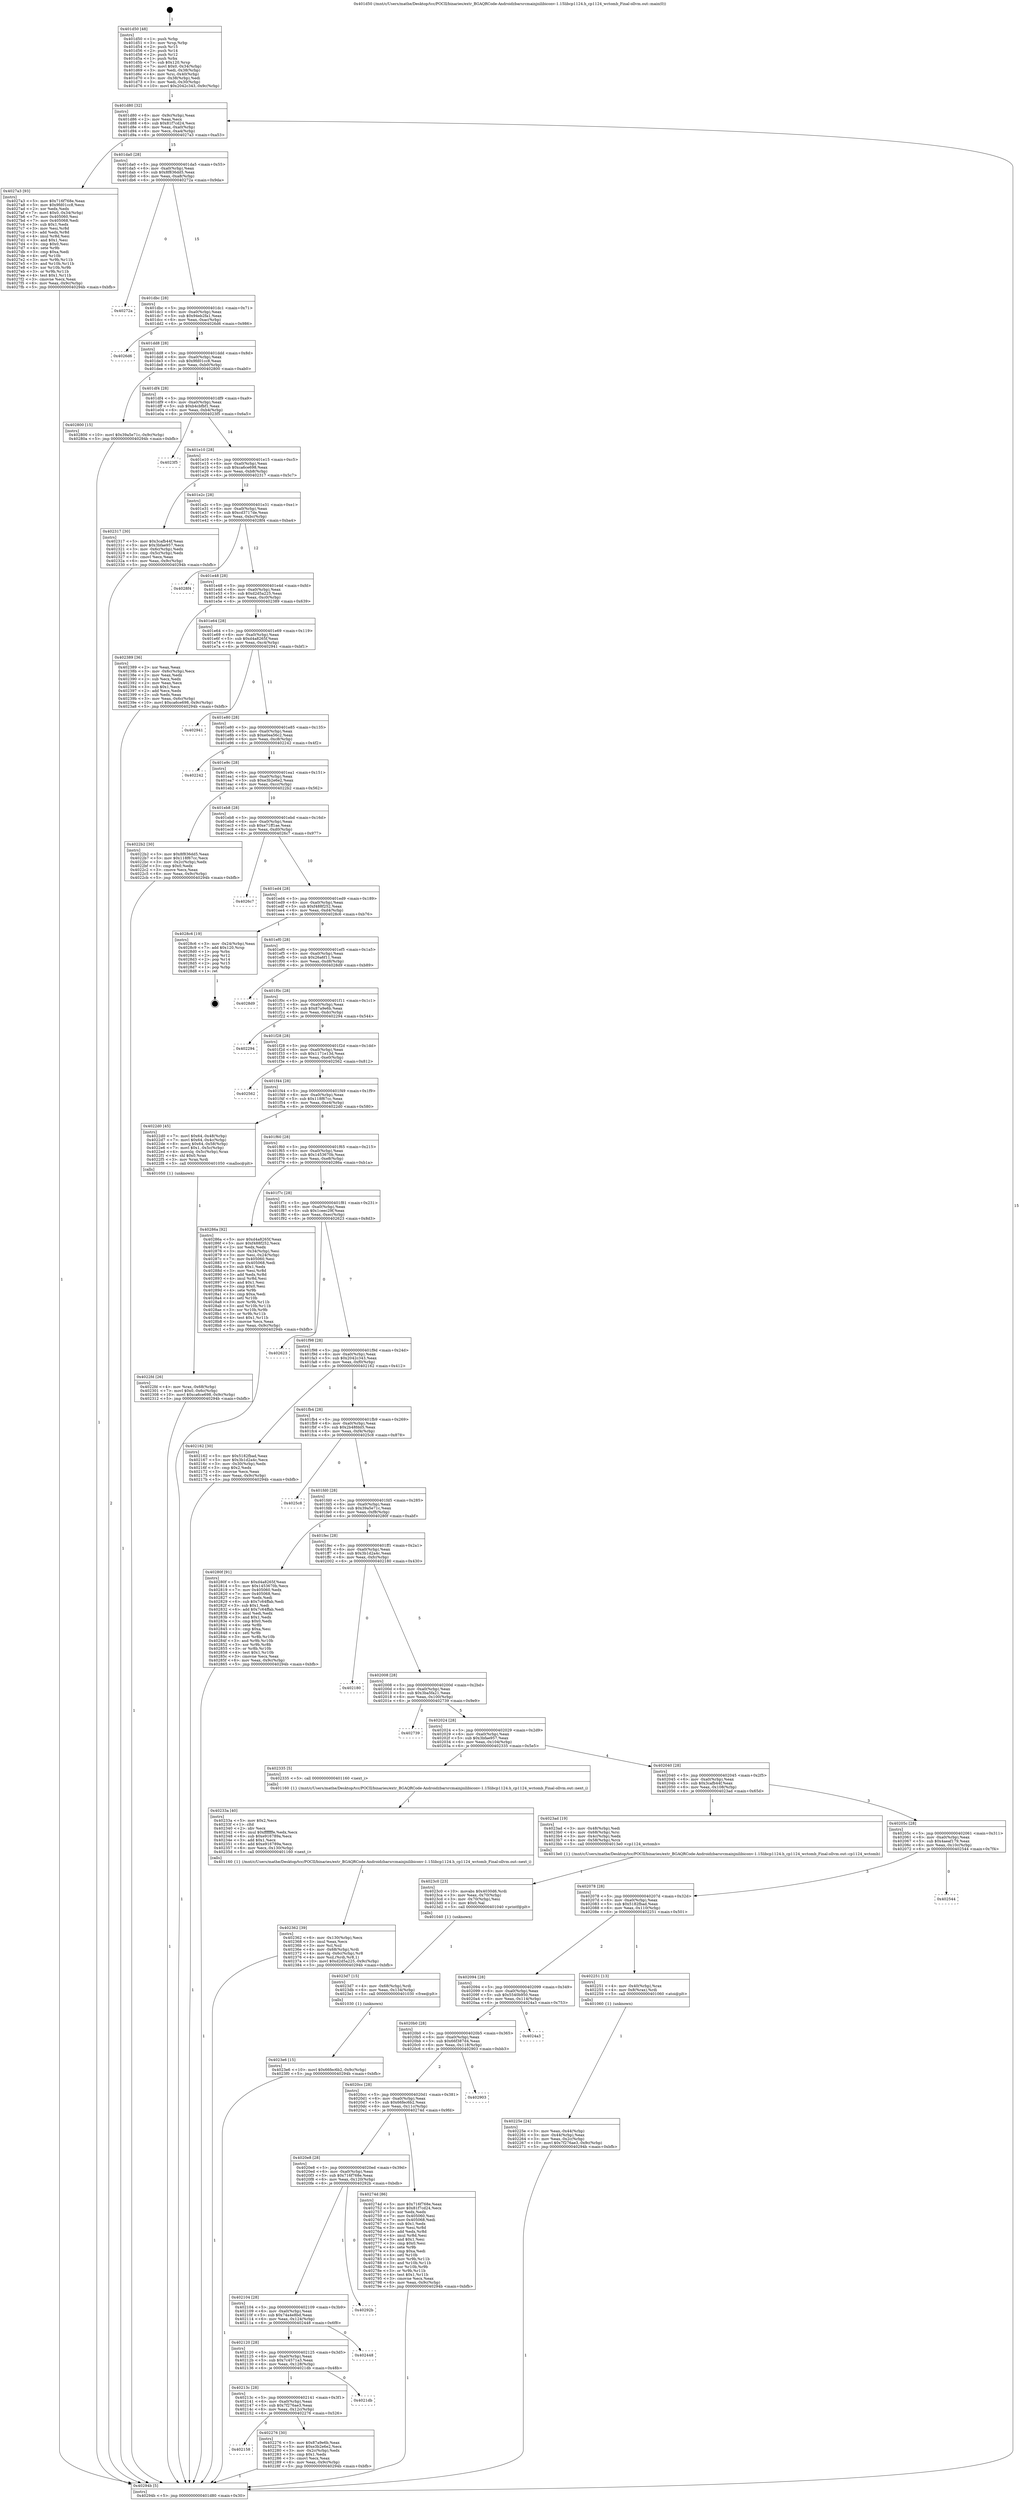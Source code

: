 digraph "0x401d50" {
  label = "0x401d50 (/mnt/c/Users/mathe/Desktop/tcc/POCII/binaries/extr_BGAQRCode-Androidzbarsrcmainjnilibiconv-1.15libcp1124.h_cp1124_wctomb_Final-ollvm.out::main(0))"
  labelloc = "t"
  node[shape=record]

  Entry [label="",width=0.3,height=0.3,shape=circle,fillcolor=black,style=filled]
  "0x401d80" [label="{
     0x401d80 [32]\l
     | [instrs]\l
     &nbsp;&nbsp;0x401d80 \<+6\>: mov -0x9c(%rbp),%eax\l
     &nbsp;&nbsp;0x401d86 \<+2\>: mov %eax,%ecx\l
     &nbsp;&nbsp;0x401d88 \<+6\>: sub $0x81f7cd24,%ecx\l
     &nbsp;&nbsp;0x401d8e \<+6\>: mov %eax,-0xa0(%rbp)\l
     &nbsp;&nbsp;0x401d94 \<+6\>: mov %ecx,-0xa4(%rbp)\l
     &nbsp;&nbsp;0x401d9a \<+6\>: je 00000000004027a3 \<main+0xa53\>\l
  }"]
  "0x4027a3" [label="{
     0x4027a3 [93]\l
     | [instrs]\l
     &nbsp;&nbsp;0x4027a3 \<+5\>: mov $0x716f768e,%eax\l
     &nbsp;&nbsp;0x4027a8 \<+5\>: mov $0x9fd01cc8,%ecx\l
     &nbsp;&nbsp;0x4027ad \<+2\>: xor %edx,%edx\l
     &nbsp;&nbsp;0x4027af \<+7\>: movl $0x0,-0x34(%rbp)\l
     &nbsp;&nbsp;0x4027b6 \<+7\>: mov 0x405060,%esi\l
     &nbsp;&nbsp;0x4027bd \<+7\>: mov 0x405068,%edi\l
     &nbsp;&nbsp;0x4027c4 \<+3\>: sub $0x1,%edx\l
     &nbsp;&nbsp;0x4027c7 \<+3\>: mov %esi,%r8d\l
     &nbsp;&nbsp;0x4027ca \<+3\>: add %edx,%r8d\l
     &nbsp;&nbsp;0x4027cd \<+4\>: imul %r8d,%esi\l
     &nbsp;&nbsp;0x4027d1 \<+3\>: and $0x1,%esi\l
     &nbsp;&nbsp;0x4027d4 \<+3\>: cmp $0x0,%esi\l
     &nbsp;&nbsp;0x4027d7 \<+4\>: sete %r9b\l
     &nbsp;&nbsp;0x4027db \<+3\>: cmp $0xa,%edi\l
     &nbsp;&nbsp;0x4027de \<+4\>: setl %r10b\l
     &nbsp;&nbsp;0x4027e2 \<+3\>: mov %r9b,%r11b\l
     &nbsp;&nbsp;0x4027e5 \<+3\>: and %r10b,%r11b\l
     &nbsp;&nbsp;0x4027e8 \<+3\>: xor %r10b,%r9b\l
     &nbsp;&nbsp;0x4027eb \<+3\>: or %r9b,%r11b\l
     &nbsp;&nbsp;0x4027ee \<+4\>: test $0x1,%r11b\l
     &nbsp;&nbsp;0x4027f2 \<+3\>: cmovne %ecx,%eax\l
     &nbsp;&nbsp;0x4027f5 \<+6\>: mov %eax,-0x9c(%rbp)\l
     &nbsp;&nbsp;0x4027fb \<+5\>: jmp 000000000040294b \<main+0xbfb\>\l
  }"]
  "0x401da0" [label="{
     0x401da0 [28]\l
     | [instrs]\l
     &nbsp;&nbsp;0x401da0 \<+5\>: jmp 0000000000401da5 \<main+0x55\>\l
     &nbsp;&nbsp;0x401da5 \<+6\>: mov -0xa0(%rbp),%eax\l
     &nbsp;&nbsp;0x401dab \<+5\>: sub $0x8f836dd5,%eax\l
     &nbsp;&nbsp;0x401db0 \<+6\>: mov %eax,-0xa8(%rbp)\l
     &nbsp;&nbsp;0x401db6 \<+6\>: je 000000000040272a \<main+0x9da\>\l
  }"]
  Exit [label="",width=0.3,height=0.3,shape=circle,fillcolor=black,style=filled,peripheries=2]
  "0x40272a" [label="{
     0x40272a\l
  }", style=dashed]
  "0x401dbc" [label="{
     0x401dbc [28]\l
     | [instrs]\l
     &nbsp;&nbsp;0x401dbc \<+5\>: jmp 0000000000401dc1 \<main+0x71\>\l
     &nbsp;&nbsp;0x401dc1 \<+6\>: mov -0xa0(%rbp),%eax\l
     &nbsp;&nbsp;0x401dc7 \<+5\>: sub $0x94eb2fa1,%eax\l
     &nbsp;&nbsp;0x401dcc \<+6\>: mov %eax,-0xac(%rbp)\l
     &nbsp;&nbsp;0x401dd2 \<+6\>: je 00000000004026d6 \<main+0x986\>\l
  }"]
  "0x4023e6" [label="{
     0x4023e6 [15]\l
     | [instrs]\l
     &nbsp;&nbsp;0x4023e6 \<+10\>: movl $0x66fec6b2,-0x9c(%rbp)\l
     &nbsp;&nbsp;0x4023f0 \<+5\>: jmp 000000000040294b \<main+0xbfb\>\l
  }"]
  "0x4026d6" [label="{
     0x4026d6\l
  }", style=dashed]
  "0x401dd8" [label="{
     0x401dd8 [28]\l
     | [instrs]\l
     &nbsp;&nbsp;0x401dd8 \<+5\>: jmp 0000000000401ddd \<main+0x8d\>\l
     &nbsp;&nbsp;0x401ddd \<+6\>: mov -0xa0(%rbp),%eax\l
     &nbsp;&nbsp;0x401de3 \<+5\>: sub $0x9fd01cc8,%eax\l
     &nbsp;&nbsp;0x401de8 \<+6\>: mov %eax,-0xb0(%rbp)\l
     &nbsp;&nbsp;0x401dee \<+6\>: je 0000000000402800 \<main+0xab0\>\l
  }"]
  "0x4023d7" [label="{
     0x4023d7 [15]\l
     | [instrs]\l
     &nbsp;&nbsp;0x4023d7 \<+4\>: mov -0x68(%rbp),%rdi\l
     &nbsp;&nbsp;0x4023db \<+6\>: mov %eax,-0x134(%rbp)\l
     &nbsp;&nbsp;0x4023e1 \<+5\>: call 0000000000401030 \<free@plt\>\l
     | [calls]\l
     &nbsp;&nbsp;0x401030 \{1\} (unknown)\l
  }"]
  "0x402800" [label="{
     0x402800 [15]\l
     | [instrs]\l
     &nbsp;&nbsp;0x402800 \<+10\>: movl $0x39a5e71c,-0x9c(%rbp)\l
     &nbsp;&nbsp;0x40280a \<+5\>: jmp 000000000040294b \<main+0xbfb\>\l
  }"]
  "0x401df4" [label="{
     0x401df4 [28]\l
     | [instrs]\l
     &nbsp;&nbsp;0x401df4 \<+5\>: jmp 0000000000401df9 \<main+0xa9\>\l
     &nbsp;&nbsp;0x401df9 \<+6\>: mov -0xa0(%rbp),%eax\l
     &nbsp;&nbsp;0x401dff \<+5\>: sub $0xb4cbfbf1,%eax\l
     &nbsp;&nbsp;0x401e04 \<+6\>: mov %eax,-0xb4(%rbp)\l
     &nbsp;&nbsp;0x401e0a \<+6\>: je 00000000004023f5 \<main+0x6a5\>\l
  }"]
  "0x4023c0" [label="{
     0x4023c0 [23]\l
     | [instrs]\l
     &nbsp;&nbsp;0x4023c0 \<+10\>: movabs $0x4030d6,%rdi\l
     &nbsp;&nbsp;0x4023ca \<+3\>: mov %eax,-0x70(%rbp)\l
     &nbsp;&nbsp;0x4023cd \<+3\>: mov -0x70(%rbp),%esi\l
     &nbsp;&nbsp;0x4023d0 \<+2\>: mov $0x0,%al\l
     &nbsp;&nbsp;0x4023d2 \<+5\>: call 0000000000401040 \<printf@plt\>\l
     | [calls]\l
     &nbsp;&nbsp;0x401040 \{1\} (unknown)\l
  }"]
  "0x4023f5" [label="{
     0x4023f5\l
  }", style=dashed]
  "0x401e10" [label="{
     0x401e10 [28]\l
     | [instrs]\l
     &nbsp;&nbsp;0x401e10 \<+5\>: jmp 0000000000401e15 \<main+0xc5\>\l
     &nbsp;&nbsp;0x401e15 \<+6\>: mov -0xa0(%rbp),%eax\l
     &nbsp;&nbsp;0x401e1b \<+5\>: sub $0xca6ce698,%eax\l
     &nbsp;&nbsp;0x401e20 \<+6\>: mov %eax,-0xb8(%rbp)\l
     &nbsp;&nbsp;0x401e26 \<+6\>: je 0000000000402317 \<main+0x5c7\>\l
  }"]
  "0x402362" [label="{
     0x402362 [39]\l
     | [instrs]\l
     &nbsp;&nbsp;0x402362 \<+6\>: mov -0x130(%rbp),%ecx\l
     &nbsp;&nbsp;0x402368 \<+3\>: imul %eax,%ecx\l
     &nbsp;&nbsp;0x40236b \<+3\>: mov %cl,%sil\l
     &nbsp;&nbsp;0x40236e \<+4\>: mov -0x68(%rbp),%rdi\l
     &nbsp;&nbsp;0x402372 \<+4\>: movslq -0x6c(%rbp),%r8\l
     &nbsp;&nbsp;0x402376 \<+4\>: mov %sil,(%rdi,%r8,1)\l
     &nbsp;&nbsp;0x40237a \<+10\>: movl $0xd2d5a225,-0x9c(%rbp)\l
     &nbsp;&nbsp;0x402384 \<+5\>: jmp 000000000040294b \<main+0xbfb\>\l
  }"]
  "0x402317" [label="{
     0x402317 [30]\l
     | [instrs]\l
     &nbsp;&nbsp;0x402317 \<+5\>: mov $0x3cafb44f,%eax\l
     &nbsp;&nbsp;0x40231c \<+5\>: mov $0x3bfae957,%ecx\l
     &nbsp;&nbsp;0x402321 \<+3\>: mov -0x6c(%rbp),%edx\l
     &nbsp;&nbsp;0x402324 \<+3\>: cmp -0x5c(%rbp),%edx\l
     &nbsp;&nbsp;0x402327 \<+3\>: cmovl %ecx,%eax\l
     &nbsp;&nbsp;0x40232a \<+6\>: mov %eax,-0x9c(%rbp)\l
     &nbsp;&nbsp;0x402330 \<+5\>: jmp 000000000040294b \<main+0xbfb\>\l
  }"]
  "0x401e2c" [label="{
     0x401e2c [28]\l
     | [instrs]\l
     &nbsp;&nbsp;0x401e2c \<+5\>: jmp 0000000000401e31 \<main+0xe1\>\l
     &nbsp;&nbsp;0x401e31 \<+6\>: mov -0xa0(%rbp),%eax\l
     &nbsp;&nbsp;0x401e37 \<+5\>: sub $0xcd3717de,%eax\l
     &nbsp;&nbsp;0x401e3c \<+6\>: mov %eax,-0xbc(%rbp)\l
     &nbsp;&nbsp;0x401e42 \<+6\>: je 00000000004028f4 \<main+0xba4\>\l
  }"]
  "0x40233a" [label="{
     0x40233a [40]\l
     | [instrs]\l
     &nbsp;&nbsp;0x40233a \<+5\>: mov $0x2,%ecx\l
     &nbsp;&nbsp;0x40233f \<+1\>: cltd\l
     &nbsp;&nbsp;0x402340 \<+2\>: idiv %ecx\l
     &nbsp;&nbsp;0x402342 \<+6\>: imul $0xfffffffe,%edx,%ecx\l
     &nbsp;&nbsp;0x402348 \<+6\>: sub $0xe916789a,%ecx\l
     &nbsp;&nbsp;0x40234e \<+3\>: add $0x1,%ecx\l
     &nbsp;&nbsp;0x402351 \<+6\>: add $0xe916789a,%ecx\l
     &nbsp;&nbsp;0x402357 \<+6\>: mov %ecx,-0x130(%rbp)\l
     &nbsp;&nbsp;0x40235d \<+5\>: call 0000000000401160 \<next_i\>\l
     | [calls]\l
     &nbsp;&nbsp;0x401160 \{1\} (/mnt/c/Users/mathe/Desktop/tcc/POCII/binaries/extr_BGAQRCode-Androidzbarsrcmainjnilibiconv-1.15libcp1124.h_cp1124_wctomb_Final-ollvm.out::next_i)\l
  }"]
  "0x4028f4" [label="{
     0x4028f4\l
  }", style=dashed]
  "0x401e48" [label="{
     0x401e48 [28]\l
     | [instrs]\l
     &nbsp;&nbsp;0x401e48 \<+5\>: jmp 0000000000401e4d \<main+0xfd\>\l
     &nbsp;&nbsp;0x401e4d \<+6\>: mov -0xa0(%rbp),%eax\l
     &nbsp;&nbsp;0x401e53 \<+5\>: sub $0xd2d5a225,%eax\l
     &nbsp;&nbsp;0x401e58 \<+6\>: mov %eax,-0xc0(%rbp)\l
     &nbsp;&nbsp;0x401e5e \<+6\>: je 0000000000402389 \<main+0x639\>\l
  }"]
  "0x4022fd" [label="{
     0x4022fd [26]\l
     | [instrs]\l
     &nbsp;&nbsp;0x4022fd \<+4\>: mov %rax,-0x68(%rbp)\l
     &nbsp;&nbsp;0x402301 \<+7\>: movl $0x0,-0x6c(%rbp)\l
     &nbsp;&nbsp;0x402308 \<+10\>: movl $0xca6ce698,-0x9c(%rbp)\l
     &nbsp;&nbsp;0x402312 \<+5\>: jmp 000000000040294b \<main+0xbfb\>\l
  }"]
  "0x402389" [label="{
     0x402389 [36]\l
     | [instrs]\l
     &nbsp;&nbsp;0x402389 \<+2\>: xor %eax,%eax\l
     &nbsp;&nbsp;0x40238b \<+3\>: mov -0x6c(%rbp),%ecx\l
     &nbsp;&nbsp;0x40238e \<+2\>: mov %eax,%edx\l
     &nbsp;&nbsp;0x402390 \<+2\>: sub %ecx,%edx\l
     &nbsp;&nbsp;0x402392 \<+2\>: mov %eax,%ecx\l
     &nbsp;&nbsp;0x402394 \<+3\>: sub $0x1,%ecx\l
     &nbsp;&nbsp;0x402397 \<+2\>: add %ecx,%edx\l
     &nbsp;&nbsp;0x402399 \<+2\>: sub %edx,%eax\l
     &nbsp;&nbsp;0x40239b \<+3\>: mov %eax,-0x6c(%rbp)\l
     &nbsp;&nbsp;0x40239e \<+10\>: movl $0xca6ce698,-0x9c(%rbp)\l
     &nbsp;&nbsp;0x4023a8 \<+5\>: jmp 000000000040294b \<main+0xbfb\>\l
  }"]
  "0x401e64" [label="{
     0x401e64 [28]\l
     | [instrs]\l
     &nbsp;&nbsp;0x401e64 \<+5\>: jmp 0000000000401e69 \<main+0x119\>\l
     &nbsp;&nbsp;0x401e69 \<+6\>: mov -0xa0(%rbp),%eax\l
     &nbsp;&nbsp;0x401e6f \<+5\>: sub $0xd4a8265f,%eax\l
     &nbsp;&nbsp;0x401e74 \<+6\>: mov %eax,-0xc4(%rbp)\l
     &nbsp;&nbsp;0x401e7a \<+6\>: je 0000000000402941 \<main+0xbf1\>\l
  }"]
  "0x402158" [label="{
     0x402158\l
  }", style=dashed]
  "0x402941" [label="{
     0x402941\l
  }", style=dashed]
  "0x401e80" [label="{
     0x401e80 [28]\l
     | [instrs]\l
     &nbsp;&nbsp;0x401e80 \<+5\>: jmp 0000000000401e85 \<main+0x135\>\l
     &nbsp;&nbsp;0x401e85 \<+6\>: mov -0xa0(%rbp),%eax\l
     &nbsp;&nbsp;0x401e8b \<+5\>: sub $0xe0ea56c2,%eax\l
     &nbsp;&nbsp;0x401e90 \<+6\>: mov %eax,-0xc8(%rbp)\l
     &nbsp;&nbsp;0x401e96 \<+6\>: je 0000000000402242 \<main+0x4f2\>\l
  }"]
  "0x402276" [label="{
     0x402276 [30]\l
     | [instrs]\l
     &nbsp;&nbsp;0x402276 \<+5\>: mov $0x87a9e6b,%eax\l
     &nbsp;&nbsp;0x40227b \<+5\>: mov $0xe3b2e6e2,%ecx\l
     &nbsp;&nbsp;0x402280 \<+3\>: mov -0x2c(%rbp),%edx\l
     &nbsp;&nbsp;0x402283 \<+3\>: cmp $0x1,%edx\l
     &nbsp;&nbsp;0x402286 \<+3\>: cmovl %ecx,%eax\l
     &nbsp;&nbsp;0x402289 \<+6\>: mov %eax,-0x9c(%rbp)\l
     &nbsp;&nbsp;0x40228f \<+5\>: jmp 000000000040294b \<main+0xbfb\>\l
  }"]
  "0x402242" [label="{
     0x402242\l
  }", style=dashed]
  "0x401e9c" [label="{
     0x401e9c [28]\l
     | [instrs]\l
     &nbsp;&nbsp;0x401e9c \<+5\>: jmp 0000000000401ea1 \<main+0x151\>\l
     &nbsp;&nbsp;0x401ea1 \<+6\>: mov -0xa0(%rbp),%eax\l
     &nbsp;&nbsp;0x401ea7 \<+5\>: sub $0xe3b2e6e2,%eax\l
     &nbsp;&nbsp;0x401eac \<+6\>: mov %eax,-0xcc(%rbp)\l
     &nbsp;&nbsp;0x401eb2 \<+6\>: je 00000000004022b2 \<main+0x562\>\l
  }"]
  "0x40213c" [label="{
     0x40213c [28]\l
     | [instrs]\l
     &nbsp;&nbsp;0x40213c \<+5\>: jmp 0000000000402141 \<main+0x3f1\>\l
     &nbsp;&nbsp;0x402141 \<+6\>: mov -0xa0(%rbp),%eax\l
     &nbsp;&nbsp;0x402147 \<+5\>: sub $0x7f276ae3,%eax\l
     &nbsp;&nbsp;0x40214c \<+6\>: mov %eax,-0x12c(%rbp)\l
     &nbsp;&nbsp;0x402152 \<+6\>: je 0000000000402276 \<main+0x526\>\l
  }"]
  "0x4022b2" [label="{
     0x4022b2 [30]\l
     | [instrs]\l
     &nbsp;&nbsp;0x4022b2 \<+5\>: mov $0x8f836dd5,%eax\l
     &nbsp;&nbsp;0x4022b7 \<+5\>: mov $0x118f67cc,%ecx\l
     &nbsp;&nbsp;0x4022bc \<+3\>: mov -0x2c(%rbp),%edx\l
     &nbsp;&nbsp;0x4022bf \<+3\>: cmp $0x0,%edx\l
     &nbsp;&nbsp;0x4022c2 \<+3\>: cmove %ecx,%eax\l
     &nbsp;&nbsp;0x4022c5 \<+6\>: mov %eax,-0x9c(%rbp)\l
     &nbsp;&nbsp;0x4022cb \<+5\>: jmp 000000000040294b \<main+0xbfb\>\l
  }"]
  "0x401eb8" [label="{
     0x401eb8 [28]\l
     | [instrs]\l
     &nbsp;&nbsp;0x401eb8 \<+5\>: jmp 0000000000401ebd \<main+0x16d\>\l
     &nbsp;&nbsp;0x401ebd \<+6\>: mov -0xa0(%rbp),%eax\l
     &nbsp;&nbsp;0x401ec3 \<+5\>: sub $0xe71ff1ae,%eax\l
     &nbsp;&nbsp;0x401ec8 \<+6\>: mov %eax,-0xd0(%rbp)\l
     &nbsp;&nbsp;0x401ece \<+6\>: je 00000000004026c7 \<main+0x977\>\l
  }"]
  "0x4021db" [label="{
     0x4021db\l
  }", style=dashed]
  "0x4026c7" [label="{
     0x4026c7\l
  }", style=dashed]
  "0x401ed4" [label="{
     0x401ed4 [28]\l
     | [instrs]\l
     &nbsp;&nbsp;0x401ed4 \<+5\>: jmp 0000000000401ed9 \<main+0x189\>\l
     &nbsp;&nbsp;0x401ed9 \<+6\>: mov -0xa0(%rbp),%eax\l
     &nbsp;&nbsp;0x401edf \<+5\>: sub $0xf488f252,%eax\l
     &nbsp;&nbsp;0x401ee4 \<+6\>: mov %eax,-0xd4(%rbp)\l
     &nbsp;&nbsp;0x401eea \<+6\>: je 00000000004028c6 \<main+0xb76\>\l
  }"]
  "0x402120" [label="{
     0x402120 [28]\l
     | [instrs]\l
     &nbsp;&nbsp;0x402120 \<+5\>: jmp 0000000000402125 \<main+0x3d5\>\l
     &nbsp;&nbsp;0x402125 \<+6\>: mov -0xa0(%rbp),%eax\l
     &nbsp;&nbsp;0x40212b \<+5\>: sub $0x7c4571a3,%eax\l
     &nbsp;&nbsp;0x402130 \<+6\>: mov %eax,-0x128(%rbp)\l
     &nbsp;&nbsp;0x402136 \<+6\>: je 00000000004021db \<main+0x48b\>\l
  }"]
  "0x4028c6" [label="{
     0x4028c6 [19]\l
     | [instrs]\l
     &nbsp;&nbsp;0x4028c6 \<+3\>: mov -0x24(%rbp),%eax\l
     &nbsp;&nbsp;0x4028c9 \<+7\>: add $0x120,%rsp\l
     &nbsp;&nbsp;0x4028d0 \<+1\>: pop %rbx\l
     &nbsp;&nbsp;0x4028d1 \<+2\>: pop %r12\l
     &nbsp;&nbsp;0x4028d3 \<+2\>: pop %r14\l
     &nbsp;&nbsp;0x4028d5 \<+2\>: pop %r15\l
     &nbsp;&nbsp;0x4028d7 \<+1\>: pop %rbp\l
     &nbsp;&nbsp;0x4028d8 \<+1\>: ret\l
  }"]
  "0x401ef0" [label="{
     0x401ef0 [28]\l
     | [instrs]\l
     &nbsp;&nbsp;0x401ef0 \<+5\>: jmp 0000000000401ef5 \<main+0x1a5\>\l
     &nbsp;&nbsp;0x401ef5 \<+6\>: mov -0xa0(%rbp),%eax\l
     &nbsp;&nbsp;0x401efb \<+5\>: sub $0x26a6f11,%eax\l
     &nbsp;&nbsp;0x401f00 \<+6\>: mov %eax,-0xd8(%rbp)\l
     &nbsp;&nbsp;0x401f06 \<+6\>: je 00000000004028d9 \<main+0xb89\>\l
  }"]
  "0x402448" [label="{
     0x402448\l
  }", style=dashed]
  "0x4028d9" [label="{
     0x4028d9\l
  }", style=dashed]
  "0x401f0c" [label="{
     0x401f0c [28]\l
     | [instrs]\l
     &nbsp;&nbsp;0x401f0c \<+5\>: jmp 0000000000401f11 \<main+0x1c1\>\l
     &nbsp;&nbsp;0x401f11 \<+6\>: mov -0xa0(%rbp),%eax\l
     &nbsp;&nbsp;0x401f17 \<+5\>: sub $0x87a9e6b,%eax\l
     &nbsp;&nbsp;0x401f1c \<+6\>: mov %eax,-0xdc(%rbp)\l
     &nbsp;&nbsp;0x401f22 \<+6\>: je 0000000000402294 \<main+0x544\>\l
  }"]
  "0x402104" [label="{
     0x402104 [28]\l
     | [instrs]\l
     &nbsp;&nbsp;0x402104 \<+5\>: jmp 0000000000402109 \<main+0x3b9\>\l
     &nbsp;&nbsp;0x402109 \<+6\>: mov -0xa0(%rbp),%eax\l
     &nbsp;&nbsp;0x40210f \<+5\>: sub $0x74a4e8bd,%eax\l
     &nbsp;&nbsp;0x402114 \<+6\>: mov %eax,-0x124(%rbp)\l
     &nbsp;&nbsp;0x40211a \<+6\>: je 0000000000402448 \<main+0x6f8\>\l
  }"]
  "0x402294" [label="{
     0x402294\l
  }", style=dashed]
  "0x401f28" [label="{
     0x401f28 [28]\l
     | [instrs]\l
     &nbsp;&nbsp;0x401f28 \<+5\>: jmp 0000000000401f2d \<main+0x1dd\>\l
     &nbsp;&nbsp;0x401f2d \<+6\>: mov -0xa0(%rbp),%eax\l
     &nbsp;&nbsp;0x401f33 \<+5\>: sub $0x1171e13d,%eax\l
     &nbsp;&nbsp;0x401f38 \<+6\>: mov %eax,-0xe0(%rbp)\l
     &nbsp;&nbsp;0x401f3e \<+6\>: je 0000000000402562 \<main+0x812\>\l
  }"]
  "0x40292b" [label="{
     0x40292b\l
  }", style=dashed]
  "0x402562" [label="{
     0x402562\l
  }", style=dashed]
  "0x401f44" [label="{
     0x401f44 [28]\l
     | [instrs]\l
     &nbsp;&nbsp;0x401f44 \<+5\>: jmp 0000000000401f49 \<main+0x1f9\>\l
     &nbsp;&nbsp;0x401f49 \<+6\>: mov -0xa0(%rbp),%eax\l
     &nbsp;&nbsp;0x401f4f \<+5\>: sub $0x118f67cc,%eax\l
     &nbsp;&nbsp;0x401f54 \<+6\>: mov %eax,-0xe4(%rbp)\l
     &nbsp;&nbsp;0x401f5a \<+6\>: je 00000000004022d0 \<main+0x580\>\l
  }"]
  "0x4020e8" [label="{
     0x4020e8 [28]\l
     | [instrs]\l
     &nbsp;&nbsp;0x4020e8 \<+5\>: jmp 00000000004020ed \<main+0x39d\>\l
     &nbsp;&nbsp;0x4020ed \<+6\>: mov -0xa0(%rbp),%eax\l
     &nbsp;&nbsp;0x4020f3 \<+5\>: sub $0x716f768e,%eax\l
     &nbsp;&nbsp;0x4020f8 \<+6\>: mov %eax,-0x120(%rbp)\l
     &nbsp;&nbsp;0x4020fe \<+6\>: je 000000000040292b \<main+0xbdb\>\l
  }"]
  "0x4022d0" [label="{
     0x4022d0 [45]\l
     | [instrs]\l
     &nbsp;&nbsp;0x4022d0 \<+7\>: movl $0x64,-0x48(%rbp)\l
     &nbsp;&nbsp;0x4022d7 \<+7\>: movl $0x64,-0x4c(%rbp)\l
     &nbsp;&nbsp;0x4022de \<+8\>: movq $0x64,-0x58(%rbp)\l
     &nbsp;&nbsp;0x4022e6 \<+7\>: movl $0x1,-0x5c(%rbp)\l
     &nbsp;&nbsp;0x4022ed \<+4\>: movslq -0x5c(%rbp),%rax\l
     &nbsp;&nbsp;0x4022f1 \<+4\>: shl $0x0,%rax\l
     &nbsp;&nbsp;0x4022f5 \<+3\>: mov %rax,%rdi\l
     &nbsp;&nbsp;0x4022f8 \<+5\>: call 0000000000401050 \<malloc@plt\>\l
     | [calls]\l
     &nbsp;&nbsp;0x401050 \{1\} (unknown)\l
  }"]
  "0x401f60" [label="{
     0x401f60 [28]\l
     | [instrs]\l
     &nbsp;&nbsp;0x401f60 \<+5\>: jmp 0000000000401f65 \<main+0x215\>\l
     &nbsp;&nbsp;0x401f65 \<+6\>: mov -0xa0(%rbp),%eax\l
     &nbsp;&nbsp;0x401f6b \<+5\>: sub $0x1453670b,%eax\l
     &nbsp;&nbsp;0x401f70 \<+6\>: mov %eax,-0xe8(%rbp)\l
     &nbsp;&nbsp;0x401f76 \<+6\>: je 000000000040286a \<main+0xb1a\>\l
  }"]
  "0x40274d" [label="{
     0x40274d [86]\l
     | [instrs]\l
     &nbsp;&nbsp;0x40274d \<+5\>: mov $0x716f768e,%eax\l
     &nbsp;&nbsp;0x402752 \<+5\>: mov $0x81f7cd24,%ecx\l
     &nbsp;&nbsp;0x402757 \<+2\>: xor %edx,%edx\l
     &nbsp;&nbsp;0x402759 \<+7\>: mov 0x405060,%esi\l
     &nbsp;&nbsp;0x402760 \<+7\>: mov 0x405068,%edi\l
     &nbsp;&nbsp;0x402767 \<+3\>: sub $0x1,%edx\l
     &nbsp;&nbsp;0x40276a \<+3\>: mov %esi,%r8d\l
     &nbsp;&nbsp;0x40276d \<+3\>: add %edx,%r8d\l
     &nbsp;&nbsp;0x402770 \<+4\>: imul %r8d,%esi\l
     &nbsp;&nbsp;0x402774 \<+3\>: and $0x1,%esi\l
     &nbsp;&nbsp;0x402777 \<+3\>: cmp $0x0,%esi\l
     &nbsp;&nbsp;0x40277a \<+4\>: sete %r9b\l
     &nbsp;&nbsp;0x40277e \<+3\>: cmp $0xa,%edi\l
     &nbsp;&nbsp;0x402781 \<+4\>: setl %r10b\l
     &nbsp;&nbsp;0x402785 \<+3\>: mov %r9b,%r11b\l
     &nbsp;&nbsp;0x402788 \<+3\>: and %r10b,%r11b\l
     &nbsp;&nbsp;0x40278b \<+3\>: xor %r10b,%r9b\l
     &nbsp;&nbsp;0x40278e \<+3\>: or %r9b,%r11b\l
     &nbsp;&nbsp;0x402791 \<+4\>: test $0x1,%r11b\l
     &nbsp;&nbsp;0x402795 \<+3\>: cmovne %ecx,%eax\l
     &nbsp;&nbsp;0x402798 \<+6\>: mov %eax,-0x9c(%rbp)\l
     &nbsp;&nbsp;0x40279e \<+5\>: jmp 000000000040294b \<main+0xbfb\>\l
  }"]
  "0x40286a" [label="{
     0x40286a [92]\l
     | [instrs]\l
     &nbsp;&nbsp;0x40286a \<+5\>: mov $0xd4a8265f,%eax\l
     &nbsp;&nbsp;0x40286f \<+5\>: mov $0xf488f252,%ecx\l
     &nbsp;&nbsp;0x402874 \<+2\>: xor %edx,%edx\l
     &nbsp;&nbsp;0x402876 \<+3\>: mov -0x34(%rbp),%esi\l
     &nbsp;&nbsp;0x402879 \<+3\>: mov %esi,-0x24(%rbp)\l
     &nbsp;&nbsp;0x40287c \<+7\>: mov 0x405060,%esi\l
     &nbsp;&nbsp;0x402883 \<+7\>: mov 0x405068,%edi\l
     &nbsp;&nbsp;0x40288a \<+3\>: sub $0x1,%edx\l
     &nbsp;&nbsp;0x40288d \<+3\>: mov %esi,%r8d\l
     &nbsp;&nbsp;0x402890 \<+3\>: add %edx,%r8d\l
     &nbsp;&nbsp;0x402893 \<+4\>: imul %r8d,%esi\l
     &nbsp;&nbsp;0x402897 \<+3\>: and $0x1,%esi\l
     &nbsp;&nbsp;0x40289a \<+3\>: cmp $0x0,%esi\l
     &nbsp;&nbsp;0x40289d \<+4\>: sete %r9b\l
     &nbsp;&nbsp;0x4028a1 \<+3\>: cmp $0xa,%edi\l
     &nbsp;&nbsp;0x4028a4 \<+4\>: setl %r10b\l
     &nbsp;&nbsp;0x4028a8 \<+3\>: mov %r9b,%r11b\l
     &nbsp;&nbsp;0x4028ab \<+3\>: and %r10b,%r11b\l
     &nbsp;&nbsp;0x4028ae \<+3\>: xor %r10b,%r9b\l
     &nbsp;&nbsp;0x4028b1 \<+3\>: or %r9b,%r11b\l
     &nbsp;&nbsp;0x4028b4 \<+4\>: test $0x1,%r11b\l
     &nbsp;&nbsp;0x4028b8 \<+3\>: cmovne %ecx,%eax\l
     &nbsp;&nbsp;0x4028bb \<+6\>: mov %eax,-0x9c(%rbp)\l
     &nbsp;&nbsp;0x4028c1 \<+5\>: jmp 000000000040294b \<main+0xbfb\>\l
  }"]
  "0x401f7c" [label="{
     0x401f7c [28]\l
     | [instrs]\l
     &nbsp;&nbsp;0x401f7c \<+5\>: jmp 0000000000401f81 \<main+0x231\>\l
     &nbsp;&nbsp;0x401f81 \<+6\>: mov -0xa0(%rbp),%eax\l
     &nbsp;&nbsp;0x401f87 \<+5\>: sub $0x1ceec29f,%eax\l
     &nbsp;&nbsp;0x401f8c \<+6\>: mov %eax,-0xec(%rbp)\l
     &nbsp;&nbsp;0x401f92 \<+6\>: je 0000000000402623 \<main+0x8d3\>\l
  }"]
  "0x4020cc" [label="{
     0x4020cc [28]\l
     | [instrs]\l
     &nbsp;&nbsp;0x4020cc \<+5\>: jmp 00000000004020d1 \<main+0x381\>\l
     &nbsp;&nbsp;0x4020d1 \<+6\>: mov -0xa0(%rbp),%eax\l
     &nbsp;&nbsp;0x4020d7 \<+5\>: sub $0x66fec6b2,%eax\l
     &nbsp;&nbsp;0x4020dc \<+6\>: mov %eax,-0x11c(%rbp)\l
     &nbsp;&nbsp;0x4020e2 \<+6\>: je 000000000040274d \<main+0x9fd\>\l
  }"]
  "0x402623" [label="{
     0x402623\l
  }", style=dashed]
  "0x401f98" [label="{
     0x401f98 [28]\l
     | [instrs]\l
     &nbsp;&nbsp;0x401f98 \<+5\>: jmp 0000000000401f9d \<main+0x24d\>\l
     &nbsp;&nbsp;0x401f9d \<+6\>: mov -0xa0(%rbp),%eax\l
     &nbsp;&nbsp;0x401fa3 \<+5\>: sub $0x2042c343,%eax\l
     &nbsp;&nbsp;0x401fa8 \<+6\>: mov %eax,-0xf0(%rbp)\l
     &nbsp;&nbsp;0x401fae \<+6\>: je 0000000000402162 \<main+0x412\>\l
  }"]
  "0x402903" [label="{
     0x402903\l
  }", style=dashed]
  "0x402162" [label="{
     0x402162 [30]\l
     | [instrs]\l
     &nbsp;&nbsp;0x402162 \<+5\>: mov $0x5182fbad,%eax\l
     &nbsp;&nbsp;0x402167 \<+5\>: mov $0x3b1d2a4c,%ecx\l
     &nbsp;&nbsp;0x40216c \<+3\>: mov -0x30(%rbp),%edx\l
     &nbsp;&nbsp;0x40216f \<+3\>: cmp $0x2,%edx\l
     &nbsp;&nbsp;0x402172 \<+3\>: cmovne %ecx,%eax\l
     &nbsp;&nbsp;0x402175 \<+6\>: mov %eax,-0x9c(%rbp)\l
     &nbsp;&nbsp;0x40217b \<+5\>: jmp 000000000040294b \<main+0xbfb\>\l
  }"]
  "0x401fb4" [label="{
     0x401fb4 [28]\l
     | [instrs]\l
     &nbsp;&nbsp;0x401fb4 \<+5\>: jmp 0000000000401fb9 \<main+0x269\>\l
     &nbsp;&nbsp;0x401fb9 \<+6\>: mov -0xa0(%rbp),%eax\l
     &nbsp;&nbsp;0x401fbf \<+5\>: sub $0x2b48fdd5,%eax\l
     &nbsp;&nbsp;0x401fc4 \<+6\>: mov %eax,-0xf4(%rbp)\l
     &nbsp;&nbsp;0x401fca \<+6\>: je 00000000004025c8 \<main+0x878\>\l
  }"]
  "0x40294b" [label="{
     0x40294b [5]\l
     | [instrs]\l
     &nbsp;&nbsp;0x40294b \<+5\>: jmp 0000000000401d80 \<main+0x30\>\l
  }"]
  "0x401d50" [label="{
     0x401d50 [48]\l
     | [instrs]\l
     &nbsp;&nbsp;0x401d50 \<+1\>: push %rbp\l
     &nbsp;&nbsp;0x401d51 \<+3\>: mov %rsp,%rbp\l
     &nbsp;&nbsp;0x401d54 \<+2\>: push %r15\l
     &nbsp;&nbsp;0x401d56 \<+2\>: push %r14\l
     &nbsp;&nbsp;0x401d58 \<+2\>: push %r12\l
     &nbsp;&nbsp;0x401d5a \<+1\>: push %rbx\l
     &nbsp;&nbsp;0x401d5b \<+7\>: sub $0x120,%rsp\l
     &nbsp;&nbsp;0x401d62 \<+7\>: movl $0x0,-0x34(%rbp)\l
     &nbsp;&nbsp;0x401d69 \<+3\>: mov %edi,-0x38(%rbp)\l
     &nbsp;&nbsp;0x401d6c \<+4\>: mov %rsi,-0x40(%rbp)\l
     &nbsp;&nbsp;0x401d70 \<+3\>: mov -0x38(%rbp),%edi\l
     &nbsp;&nbsp;0x401d73 \<+3\>: mov %edi,-0x30(%rbp)\l
     &nbsp;&nbsp;0x401d76 \<+10\>: movl $0x2042c343,-0x9c(%rbp)\l
  }"]
  "0x4020b0" [label="{
     0x4020b0 [28]\l
     | [instrs]\l
     &nbsp;&nbsp;0x4020b0 \<+5\>: jmp 00000000004020b5 \<main+0x365\>\l
     &nbsp;&nbsp;0x4020b5 \<+6\>: mov -0xa0(%rbp),%eax\l
     &nbsp;&nbsp;0x4020bb \<+5\>: sub $0x66f387d4,%eax\l
     &nbsp;&nbsp;0x4020c0 \<+6\>: mov %eax,-0x118(%rbp)\l
     &nbsp;&nbsp;0x4020c6 \<+6\>: je 0000000000402903 \<main+0xbb3\>\l
  }"]
  "0x4025c8" [label="{
     0x4025c8\l
  }", style=dashed]
  "0x401fd0" [label="{
     0x401fd0 [28]\l
     | [instrs]\l
     &nbsp;&nbsp;0x401fd0 \<+5\>: jmp 0000000000401fd5 \<main+0x285\>\l
     &nbsp;&nbsp;0x401fd5 \<+6\>: mov -0xa0(%rbp),%eax\l
     &nbsp;&nbsp;0x401fdb \<+5\>: sub $0x39a5e71c,%eax\l
     &nbsp;&nbsp;0x401fe0 \<+6\>: mov %eax,-0xf8(%rbp)\l
     &nbsp;&nbsp;0x401fe6 \<+6\>: je 000000000040280f \<main+0xabf\>\l
  }"]
  "0x4024a3" [label="{
     0x4024a3\l
  }", style=dashed]
  "0x40280f" [label="{
     0x40280f [91]\l
     | [instrs]\l
     &nbsp;&nbsp;0x40280f \<+5\>: mov $0xd4a8265f,%eax\l
     &nbsp;&nbsp;0x402814 \<+5\>: mov $0x1453670b,%ecx\l
     &nbsp;&nbsp;0x402819 \<+7\>: mov 0x405060,%edx\l
     &nbsp;&nbsp;0x402820 \<+7\>: mov 0x405068,%esi\l
     &nbsp;&nbsp;0x402827 \<+2\>: mov %edx,%edi\l
     &nbsp;&nbsp;0x402829 \<+6\>: sub $0x7c64ffab,%edi\l
     &nbsp;&nbsp;0x40282f \<+3\>: sub $0x1,%edi\l
     &nbsp;&nbsp;0x402832 \<+6\>: add $0x7c64ffab,%edi\l
     &nbsp;&nbsp;0x402838 \<+3\>: imul %edi,%edx\l
     &nbsp;&nbsp;0x40283b \<+3\>: and $0x1,%edx\l
     &nbsp;&nbsp;0x40283e \<+3\>: cmp $0x0,%edx\l
     &nbsp;&nbsp;0x402841 \<+4\>: sete %r8b\l
     &nbsp;&nbsp;0x402845 \<+3\>: cmp $0xa,%esi\l
     &nbsp;&nbsp;0x402848 \<+4\>: setl %r9b\l
     &nbsp;&nbsp;0x40284c \<+3\>: mov %r8b,%r10b\l
     &nbsp;&nbsp;0x40284f \<+3\>: and %r9b,%r10b\l
     &nbsp;&nbsp;0x402852 \<+3\>: xor %r9b,%r8b\l
     &nbsp;&nbsp;0x402855 \<+3\>: or %r8b,%r10b\l
     &nbsp;&nbsp;0x402858 \<+4\>: test $0x1,%r10b\l
     &nbsp;&nbsp;0x40285c \<+3\>: cmovne %ecx,%eax\l
     &nbsp;&nbsp;0x40285f \<+6\>: mov %eax,-0x9c(%rbp)\l
     &nbsp;&nbsp;0x402865 \<+5\>: jmp 000000000040294b \<main+0xbfb\>\l
  }"]
  "0x401fec" [label="{
     0x401fec [28]\l
     | [instrs]\l
     &nbsp;&nbsp;0x401fec \<+5\>: jmp 0000000000401ff1 \<main+0x2a1\>\l
     &nbsp;&nbsp;0x401ff1 \<+6\>: mov -0xa0(%rbp),%eax\l
     &nbsp;&nbsp;0x401ff7 \<+5\>: sub $0x3b1d2a4c,%eax\l
     &nbsp;&nbsp;0x401ffc \<+6\>: mov %eax,-0xfc(%rbp)\l
     &nbsp;&nbsp;0x402002 \<+6\>: je 0000000000402180 \<main+0x430\>\l
  }"]
  "0x40225e" [label="{
     0x40225e [24]\l
     | [instrs]\l
     &nbsp;&nbsp;0x40225e \<+3\>: mov %eax,-0x44(%rbp)\l
     &nbsp;&nbsp;0x402261 \<+3\>: mov -0x44(%rbp),%eax\l
     &nbsp;&nbsp;0x402264 \<+3\>: mov %eax,-0x2c(%rbp)\l
     &nbsp;&nbsp;0x402267 \<+10\>: movl $0x7f276ae3,-0x9c(%rbp)\l
     &nbsp;&nbsp;0x402271 \<+5\>: jmp 000000000040294b \<main+0xbfb\>\l
  }"]
  "0x402180" [label="{
     0x402180\l
  }", style=dashed]
  "0x402008" [label="{
     0x402008 [28]\l
     | [instrs]\l
     &nbsp;&nbsp;0x402008 \<+5\>: jmp 000000000040200d \<main+0x2bd\>\l
     &nbsp;&nbsp;0x40200d \<+6\>: mov -0xa0(%rbp),%eax\l
     &nbsp;&nbsp;0x402013 \<+5\>: sub $0x3ba5fa21,%eax\l
     &nbsp;&nbsp;0x402018 \<+6\>: mov %eax,-0x100(%rbp)\l
     &nbsp;&nbsp;0x40201e \<+6\>: je 0000000000402739 \<main+0x9e9\>\l
  }"]
  "0x402094" [label="{
     0x402094 [28]\l
     | [instrs]\l
     &nbsp;&nbsp;0x402094 \<+5\>: jmp 0000000000402099 \<main+0x349\>\l
     &nbsp;&nbsp;0x402099 \<+6\>: mov -0xa0(%rbp),%eax\l
     &nbsp;&nbsp;0x40209f \<+5\>: sub $0x5540b950,%eax\l
     &nbsp;&nbsp;0x4020a4 \<+6\>: mov %eax,-0x114(%rbp)\l
     &nbsp;&nbsp;0x4020aa \<+6\>: je 00000000004024a3 \<main+0x753\>\l
  }"]
  "0x402739" [label="{
     0x402739\l
  }", style=dashed]
  "0x402024" [label="{
     0x402024 [28]\l
     | [instrs]\l
     &nbsp;&nbsp;0x402024 \<+5\>: jmp 0000000000402029 \<main+0x2d9\>\l
     &nbsp;&nbsp;0x402029 \<+6\>: mov -0xa0(%rbp),%eax\l
     &nbsp;&nbsp;0x40202f \<+5\>: sub $0x3bfae957,%eax\l
     &nbsp;&nbsp;0x402034 \<+6\>: mov %eax,-0x104(%rbp)\l
     &nbsp;&nbsp;0x40203a \<+6\>: je 0000000000402335 \<main+0x5e5\>\l
  }"]
  "0x402251" [label="{
     0x402251 [13]\l
     | [instrs]\l
     &nbsp;&nbsp;0x402251 \<+4\>: mov -0x40(%rbp),%rax\l
     &nbsp;&nbsp;0x402255 \<+4\>: mov 0x8(%rax),%rdi\l
     &nbsp;&nbsp;0x402259 \<+5\>: call 0000000000401060 \<atoi@plt\>\l
     | [calls]\l
     &nbsp;&nbsp;0x401060 \{1\} (unknown)\l
  }"]
  "0x402335" [label="{
     0x402335 [5]\l
     | [instrs]\l
     &nbsp;&nbsp;0x402335 \<+5\>: call 0000000000401160 \<next_i\>\l
     | [calls]\l
     &nbsp;&nbsp;0x401160 \{1\} (/mnt/c/Users/mathe/Desktop/tcc/POCII/binaries/extr_BGAQRCode-Androidzbarsrcmainjnilibiconv-1.15libcp1124.h_cp1124_wctomb_Final-ollvm.out::next_i)\l
  }"]
  "0x402040" [label="{
     0x402040 [28]\l
     | [instrs]\l
     &nbsp;&nbsp;0x402040 \<+5\>: jmp 0000000000402045 \<main+0x2f5\>\l
     &nbsp;&nbsp;0x402045 \<+6\>: mov -0xa0(%rbp),%eax\l
     &nbsp;&nbsp;0x40204b \<+5\>: sub $0x3cafb44f,%eax\l
     &nbsp;&nbsp;0x402050 \<+6\>: mov %eax,-0x108(%rbp)\l
     &nbsp;&nbsp;0x402056 \<+6\>: je 00000000004023ad \<main+0x65d\>\l
  }"]
  "0x402078" [label="{
     0x402078 [28]\l
     | [instrs]\l
     &nbsp;&nbsp;0x402078 \<+5\>: jmp 000000000040207d \<main+0x32d\>\l
     &nbsp;&nbsp;0x40207d \<+6\>: mov -0xa0(%rbp),%eax\l
     &nbsp;&nbsp;0x402083 \<+5\>: sub $0x5182fbad,%eax\l
     &nbsp;&nbsp;0x402088 \<+6\>: mov %eax,-0x110(%rbp)\l
     &nbsp;&nbsp;0x40208e \<+6\>: je 0000000000402251 \<main+0x501\>\l
  }"]
  "0x4023ad" [label="{
     0x4023ad [19]\l
     | [instrs]\l
     &nbsp;&nbsp;0x4023ad \<+3\>: mov -0x48(%rbp),%edi\l
     &nbsp;&nbsp;0x4023b0 \<+4\>: mov -0x68(%rbp),%rsi\l
     &nbsp;&nbsp;0x4023b4 \<+3\>: mov -0x4c(%rbp),%edx\l
     &nbsp;&nbsp;0x4023b7 \<+4\>: mov -0x58(%rbp),%rcx\l
     &nbsp;&nbsp;0x4023bb \<+5\>: call 00000000004013e0 \<cp1124_wctomb\>\l
     | [calls]\l
     &nbsp;&nbsp;0x4013e0 \{1\} (/mnt/c/Users/mathe/Desktop/tcc/POCII/binaries/extr_BGAQRCode-Androidzbarsrcmainjnilibiconv-1.15libcp1124.h_cp1124_wctomb_Final-ollvm.out::cp1124_wctomb)\l
  }"]
  "0x40205c" [label="{
     0x40205c [28]\l
     | [instrs]\l
     &nbsp;&nbsp;0x40205c \<+5\>: jmp 0000000000402061 \<main+0x311\>\l
     &nbsp;&nbsp;0x402061 \<+6\>: mov -0xa0(%rbp),%eax\l
     &nbsp;&nbsp;0x402067 \<+5\>: sub $0x4aeaf179,%eax\l
     &nbsp;&nbsp;0x40206c \<+6\>: mov %eax,-0x10c(%rbp)\l
     &nbsp;&nbsp;0x402072 \<+6\>: je 0000000000402544 \<main+0x7f4\>\l
  }"]
  "0x402544" [label="{
     0x402544\l
  }", style=dashed]
  Entry -> "0x401d50" [label=" 1"]
  "0x401d80" -> "0x4027a3" [label=" 1"]
  "0x401d80" -> "0x401da0" [label=" 15"]
  "0x4028c6" -> Exit [label=" 1"]
  "0x401da0" -> "0x40272a" [label=" 0"]
  "0x401da0" -> "0x401dbc" [label=" 15"]
  "0x40286a" -> "0x40294b" [label=" 1"]
  "0x401dbc" -> "0x4026d6" [label=" 0"]
  "0x401dbc" -> "0x401dd8" [label=" 15"]
  "0x40280f" -> "0x40294b" [label=" 1"]
  "0x401dd8" -> "0x402800" [label=" 1"]
  "0x401dd8" -> "0x401df4" [label=" 14"]
  "0x402800" -> "0x40294b" [label=" 1"]
  "0x401df4" -> "0x4023f5" [label=" 0"]
  "0x401df4" -> "0x401e10" [label=" 14"]
  "0x4027a3" -> "0x40294b" [label=" 1"]
  "0x401e10" -> "0x402317" [label=" 2"]
  "0x401e10" -> "0x401e2c" [label=" 12"]
  "0x40274d" -> "0x40294b" [label=" 1"]
  "0x401e2c" -> "0x4028f4" [label=" 0"]
  "0x401e2c" -> "0x401e48" [label=" 12"]
  "0x4023e6" -> "0x40294b" [label=" 1"]
  "0x401e48" -> "0x402389" [label=" 1"]
  "0x401e48" -> "0x401e64" [label=" 11"]
  "0x4023d7" -> "0x4023e6" [label=" 1"]
  "0x401e64" -> "0x402941" [label=" 0"]
  "0x401e64" -> "0x401e80" [label=" 11"]
  "0x4023c0" -> "0x4023d7" [label=" 1"]
  "0x401e80" -> "0x402242" [label=" 0"]
  "0x401e80" -> "0x401e9c" [label=" 11"]
  "0x4023ad" -> "0x4023c0" [label=" 1"]
  "0x401e9c" -> "0x4022b2" [label=" 1"]
  "0x401e9c" -> "0x401eb8" [label=" 10"]
  "0x402362" -> "0x40294b" [label=" 1"]
  "0x401eb8" -> "0x4026c7" [label=" 0"]
  "0x401eb8" -> "0x401ed4" [label=" 10"]
  "0x40233a" -> "0x402362" [label=" 1"]
  "0x401ed4" -> "0x4028c6" [label=" 1"]
  "0x401ed4" -> "0x401ef0" [label=" 9"]
  "0x402317" -> "0x40294b" [label=" 2"]
  "0x401ef0" -> "0x4028d9" [label=" 0"]
  "0x401ef0" -> "0x401f0c" [label=" 9"]
  "0x4022fd" -> "0x40294b" [label=" 1"]
  "0x401f0c" -> "0x402294" [label=" 0"]
  "0x401f0c" -> "0x401f28" [label=" 9"]
  "0x4022b2" -> "0x40294b" [label=" 1"]
  "0x401f28" -> "0x402562" [label=" 0"]
  "0x401f28" -> "0x401f44" [label=" 9"]
  "0x402276" -> "0x40294b" [label=" 1"]
  "0x401f44" -> "0x4022d0" [label=" 1"]
  "0x401f44" -> "0x401f60" [label=" 8"]
  "0x40213c" -> "0x402276" [label=" 1"]
  "0x401f60" -> "0x40286a" [label=" 1"]
  "0x401f60" -> "0x401f7c" [label=" 7"]
  "0x402389" -> "0x40294b" [label=" 1"]
  "0x401f7c" -> "0x402623" [label=" 0"]
  "0x401f7c" -> "0x401f98" [label=" 7"]
  "0x402120" -> "0x4021db" [label=" 0"]
  "0x401f98" -> "0x402162" [label=" 1"]
  "0x401f98" -> "0x401fb4" [label=" 6"]
  "0x402162" -> "0x40294b" [label=" 1"]
  "0x401d50" -> "0x401d80" [label=" 1"]
  "0x40294b" -> "0x401d80" [label=" 15"]
  "0x402335" -> "0x40233a" [label=" 1"]
  "0x401fb4" -> "0x4025c8" [label=" 0"]
  "0x401fb4" -> "0x401fd0" [label=" 6"]
  "0x402104" -> "0x402448" [label=" 0"]
  "0x401fd0" -> "0x40280f" [label=" 1"]
  "0x401fd0" -> "0x401fec" [label=" 5"]
  "0x4022d0" -> "0x4022fd" [label=" 1"]
  "0x401fec" -> "0x402180" [label=" 0"]
  "0x401fec" -> "0x402008" [label=" 5"]
  "0x4020e8" -> "0x40292b" [label=" 0"]
  "0x402008" -> "0x402739" [label=" 0"]
  "0x402008" -> "0x402024" [label=" 5"]
  "0x40213c" -> "0x402158" [label=" 0"]
  "0x402024" -> "0x402335" [label=" 1"]
  "0x402024" -> "0x402040" [label=" 4"]
  "0x4020cc" -> "0x4020e8" [label=" 1"]
  "0x402040" -> "0x4023ad" [label=" 1"]
  "0x402040" -> "0x40205c" [label=" 3"]
  "0x402120" -> "0x40213c" [label=" 1"]
  "0x40205c" -> "0x402544" [label=" 0"]
  "0x40205c" -> "0x402078" [label=" 3"]
  "0x4020cc" -> "0x40274d" [label=" 1"]
  "0x402078" -> "0x402251" [label=" 1"]
  "0x402078" -> "0x402094" [label=" 2"]
  "0x402251" -> "0x40225e" [label=" 1"]
  "0x40225e" -> "0x40294b" [label=" 1"]
  "0x4020e8" -> "0x402104" [label=" 1"]
  "0x402094" -> "0x4024a3" [label=" 0"]
  "0x402094" -> "0x4020b0" [label=" 2"]
  "0x402104" -> "0x402120" [label=" 1"]
  "0x4020b0" -> "0x402903" [label=" 0"]
  "0x4020b0" -> "0x4020cc" [label=" 2"]
}
